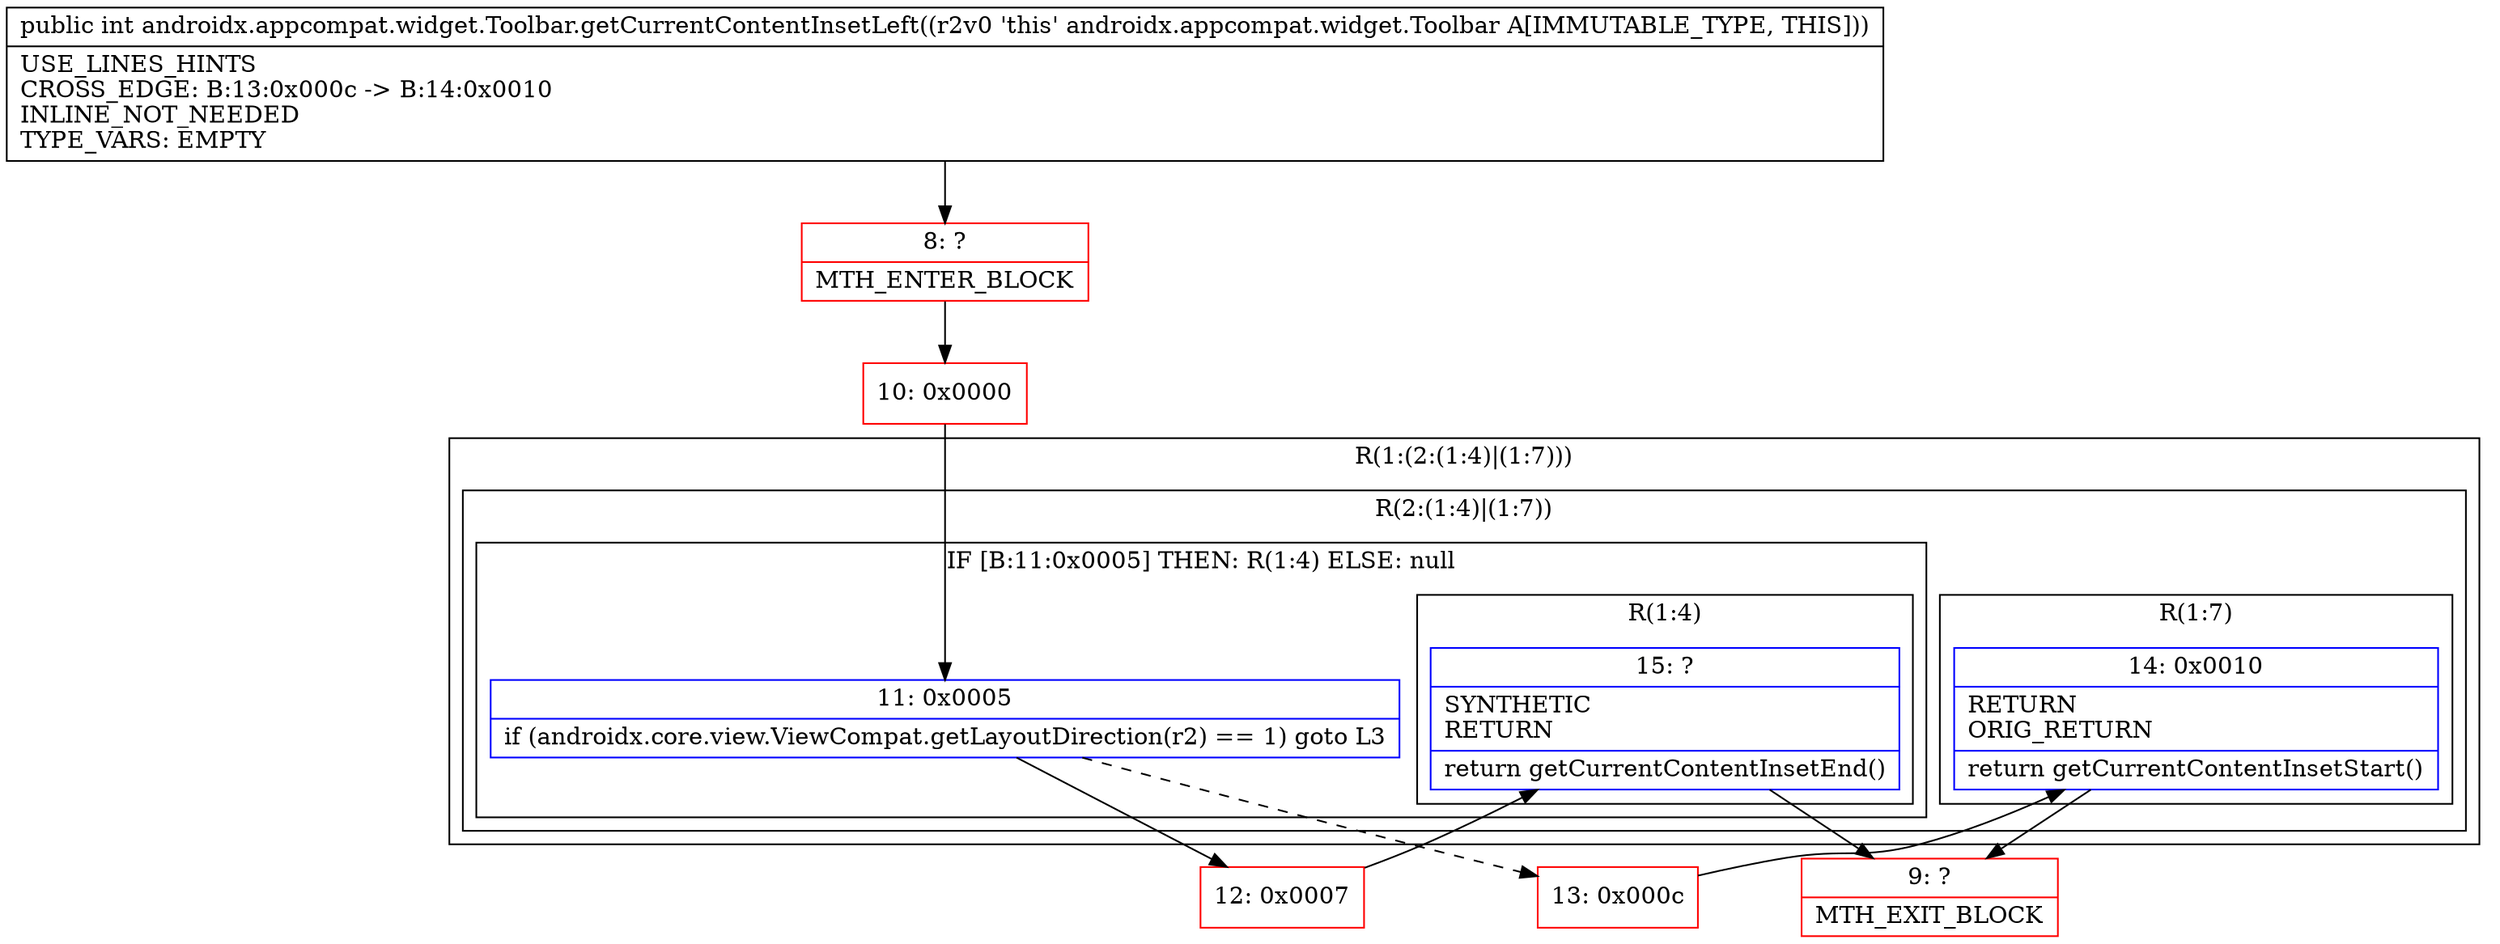 digraph "CFG forandroidx.appcompat.widget.Toolbar.getCurrentContentInsetLeft()I" {
subgraph cluster_Region_508013635 {
label = "R(1:(2:(1:4)|(1:7)))";
node [shape=record,color=blue];
subgraph cluster_Region_474559627 {
label = "R(2:(1:4)|(1:7))";
node [shape=record,color=blue];
subgraph cluster_IfRegion_749825631 {
label = "IF [B:11:0x0005] THEN: R(1:4) ELSE: null";
node [shape=record,color=blue];
Node_11 [shape=record,label="{11\:\ 0x0005|if (androidx.core.view.ViewCompat.getLayoutDirection(r2) == 1) goto L3\l}"];
subgraph cluster_Region_2128000590 {
label = "R(1:4)";
node [shape=record,color=blue];
Node_15 [shape=record,label="{15\:\ ?|SYNTHETIC\lRETURN\l|return getCurrentContentInsetEnd()\l}"];
}
}
subgraph cluster_Region_1573922915 {
label = "R(1:7)";
node [shape=record,color=blue];
Node_14 [shape=record,label="{14\:\ 0x0010|RETURN\lORIG_RETURN\l|return getCurrentContentInsetStart()\l}"];
}
}
}
Node_8 [shape=record,color=red,label="{8\:\ ?|MTH_ENTER_BLOCK\l}"];
Node_10 [shape=record,color=red,label="{10\:\ 0x0000}"];
Node_12 [shape=record,color=red,label="{12\:\ 0x0007}"];
Node_9 [shape=record,color=red,label="{9\:\ ?|MTH_EXIT_BLOCK\l}"];
Node_13 [shape=record,color=red,label="{13\:\ 0x000c}"];
MethodNode[shape=record,label="{public int androidx.appcompat.widget.Toolbar.getCurrentContentInsetLeft((r2v0 'this' androidx.appcompat.widget.Toolbar A[IMMUTABLE_TYPE, THIS]))  | USE_LINES_HINTS\lCROSS_EDGE: B:13:0x000c \-\> B:14:0x0010\lINLINE_NOT_NEEDED\lTYPE_VARS: EMPTY\l}"];
MethodNode -> Node_8;Node_11 -> Node_12;
Node_11 -> Node_13[style=dashed];
Node_15 -> Node_9;
Node_14 -> Node_9;
Node_8 -> Node_10;
Node_10 -> Node_11;
Node_12 -> Node_15;
Node_13 -> Node_14;
}

